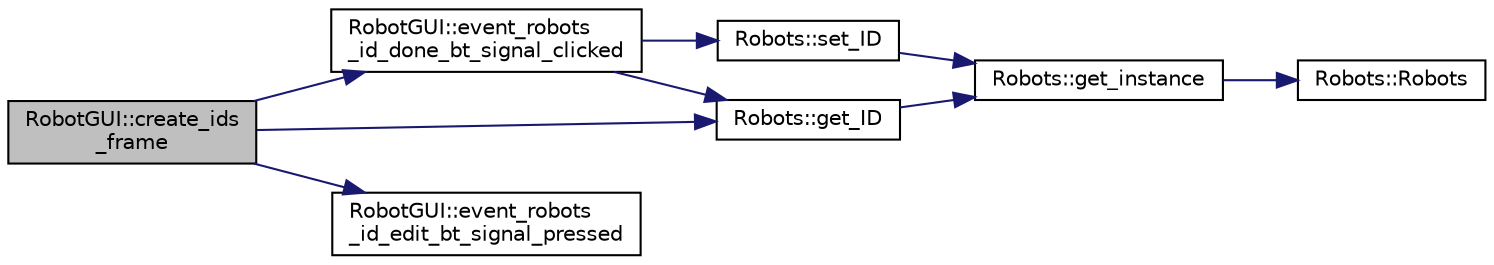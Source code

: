 digraph "RobotGUI::create_ids_frame"
{
 // INTERACTIVE_SVG=YES
  edge [fontname="Helvetica",fontsize="10",labelfontname="Helvetica",labelfontsize="10"];
  node [fontname="Helvetica",fontsize="10",shape=record];
  rankdir="LR";
  Node28 [label="RobotGUI::create_ids\l_frame",height=0.2,width=0.4,color="black", fillcolor="grey75", style="filled", fontcolor="black"];
  Node28 -> Node29 [color="midnightblue",fontsize="10",style="solid",fontname="Helvetica"];
  Node29 [label="RobotGUI::event_robots\l_id_done_bt_signal_clicked",height=0.2,width=0.4,color="black", fillcolor="white", style="filled",URL="$class_robot_g_u_i.html#a92e50bc76f093abdd93e6c4eddb40a63"];
  Node29 -> Node30 [color="midnightblue",fontsize="10",style="solid",fontname="Helvetica"];
  Node30 [label="Robots::set_ID",height=0.2,width=0.4,color="black", fillcolor="white", style="filled",URL="$class_robots.html#aea3f1278d0503cd81adc9ceea0a7d1df",tooltip="SETTERS. "];
  Node30 -> Node31 [color="midnightblue",fontsize="10",style="solid",fontname="Helvetica"];
  Node31 [label="Robots::get_instance",height=0.2,width=0.4,color="black", fillcolor="white", style="filled",URL="$class_robots.html#a589bce74db5f34af384952d48435168f"];
  Node31 -> Node32 [color="midnightblue",fontsize="10",style="solid",fontname="Helvetica"];
  Node32 [label="Robots::Robots",height=0.2,width=0.4,color="black", fillcolor="white", style="filled",URL="$class_robots.html#aa2745a48ebd3e52b9a3020f6afbcb25d",tooltip="Initializes our arrays. "];
  Node29 -> Node33 [color="midnightblue",fontsize="10",style="solid",fontname="Helvetica"];
  Node33 [label="Robots::get_ID",height=0.2,width=0.4,color="black", fillcolor="white", style="filled",URL="$class_robots.html#a306bb88b37b41cff35018d51d8228d65"];
  Node33 -> Node31 [color="midnightblue",fontsize="10",style="solid",fontname="Helvetica"];
  Node28 -> Node34 [color="midnightblue",fontsize="10",style="solid",fontname="Helvetica"];
  Node34 [label="RobotGUI::event_robots\l_id_edit_bt_signal_pressed",height=0.2,width=0.4,color="black", fillcolor="white", style="filled",URL="$class_robot_g_u_i.html#a37c09ff17bc02e83aa616ac798b87ee7"];
  Node28 -> Node33 [color="midnightblue",fontsize="10",style="solid",fontname="Helvetica"];
}
